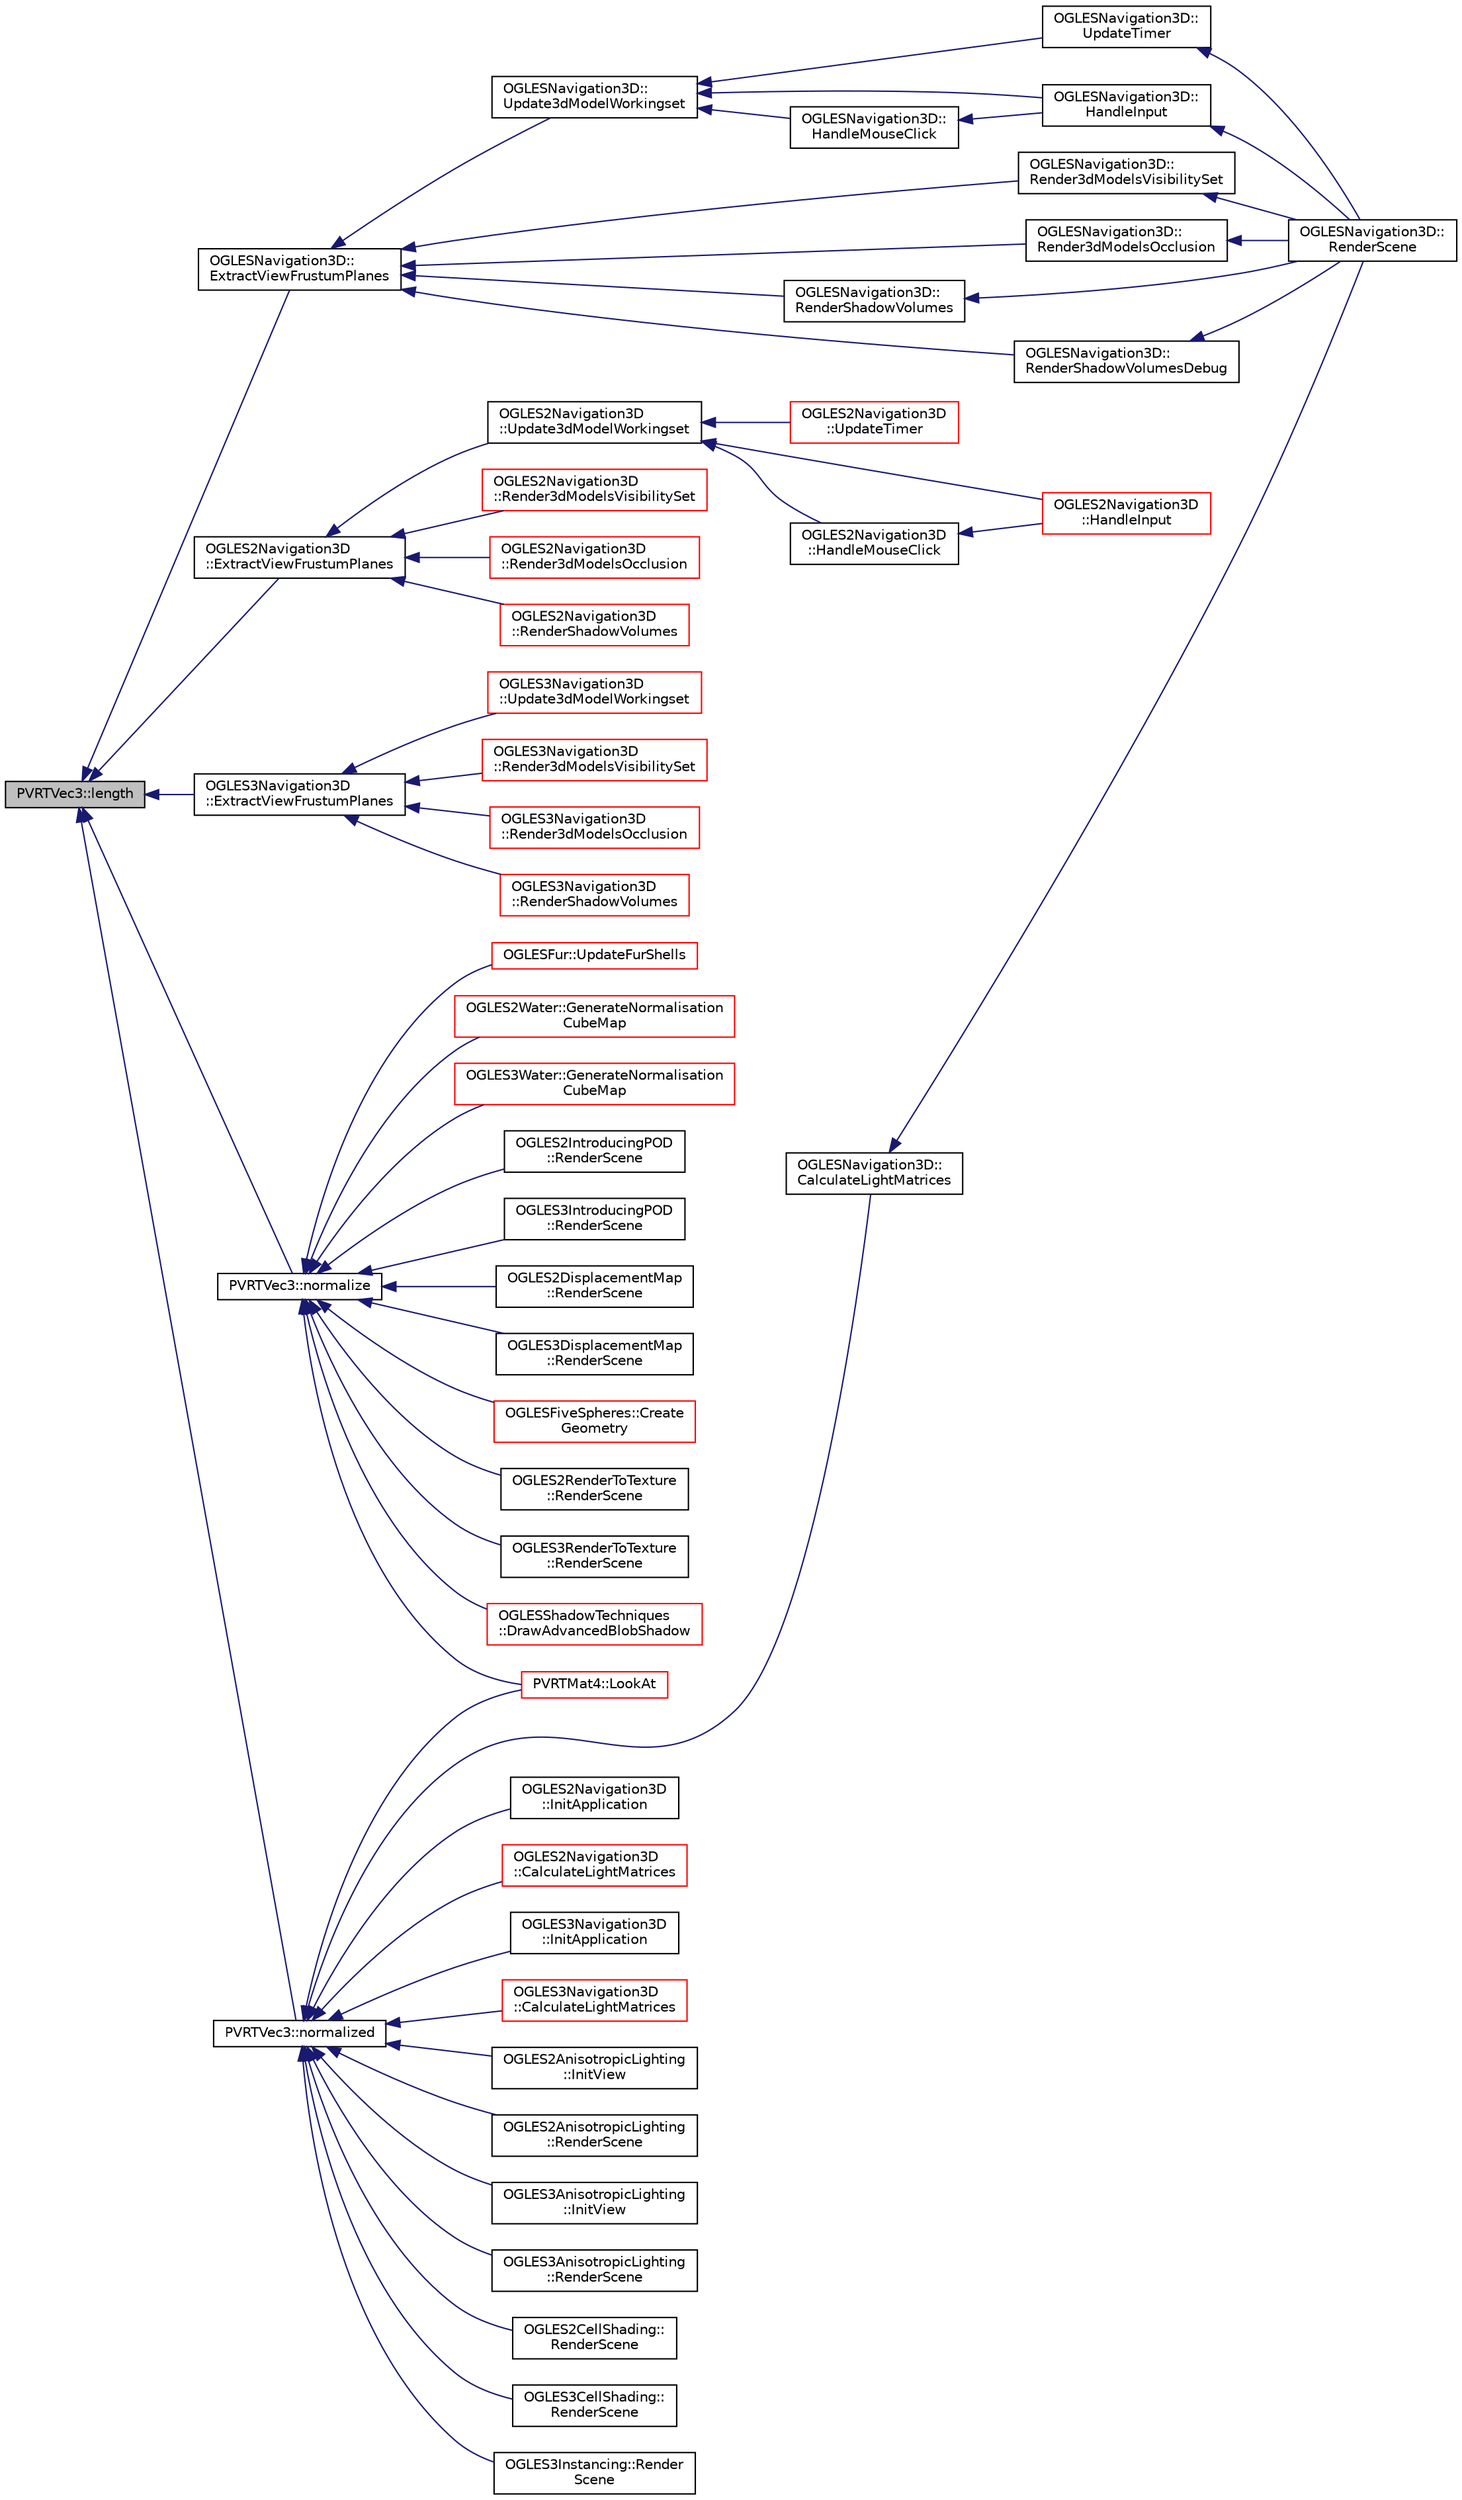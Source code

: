 digraph "PVRTVec3::length"
{
  edge [fontname="Helvetica",fontsize="10",labelfontname="Helvetica",labelfontsize="10"];
  node [fontname="Helvetica",fontsize="10",shape=record];
  rankdir="LR";
  Node1 [label="PVRTVec3::length",height=0.2,width=0.4,color="black", fillcolor="grey75", style="filled", fontcolor="black"];
  Node1 -> Node2 [dir="back",color="midnightblue",fontsize="10",style="solid",fontname="Helvetica"];
  Node2 [label="OGLESNavigation3D::\lExtractViewFrustumPlanes",height=0.2,width=0.4,color="black", fillcolor="white", style="filled",URL="$class_o_g_l_e_s_navigation3_d.html#a923584d9685806b498aab0e6f99863af"];
  Node2 -> Node3 [dir="back",color="midnightblue",fontsize="10",style="solid",fontname="Helvetica"];
  Node3 [label="OGLESNavigation3D::\lUpdate3dModelWorkingset",height=0.2,width=0.4,color="black", fillcolor="white", style="filled",URL="$class_o_g_l_e_s_navigation3_d.html#a3a81e8c4705f0a667467f0e7f92a9fe7"];
  Node3 -> Node4 [dir="back",color="midnightblue",fontsize="10",style="solid",fontname="Helvetica"];
  Node4 [label="OGLESNavigation3D::\lUpdateTimer",height=0.2,width=0.4,color="black", fillcolor="white", style="filled",URL="$class_o_g_l_e_s_navigation3_d.html#ae4146abdfd3e8d11d9c8adde9785de30"];
  Node4 -> Node5 [dir="back",color="midnightblue",fontsize="10",style="solid",fontname="Helvetica"];
  Node5 [label="OGLESNavigation3D::\lRenderScene",height=0.2,width=0.4,color="black", fillcolor="white", style="filled",URL="$class_o_g_l_e_s_navigation3_d.html#a11efe99292758062efe901fb67d54f02"];
  Node3 -> Node6 [dir="back",color="midnightblue",fontsize="10",style="solid",fontname="Helvetica"];
  Node6 [label="OGLESNavigation3D::\lHandleInput",height=0.2,width=0.4,color="black", fillcolor="white", style="filled",URL="$class_o_g_l_e_s_navigation3_d.html#acf6ceaae2d7321143a5ffb2816e8e238"];
  Node6 -> Node5 [dir="back",color="midnightblue",fontsize="10",style="solid",fontname="Helvetica"];
  Node3 -> Node7 [dir="back",color="midnightblue",fontsize="10",style="solid",fontname="Helvetica"];
  Node7 [label="OGLESNavigation3D::\lHandleMouseClick",height=0.2,width=0.4,color="black", fillcolor="white", style="filled",URL="$class_o_g_l_e_s_navigation3_d.html#a23b052f7c3232ad7bfe47edb7182d58c"];
  Node7 -> Node6 [dir="back",color="midnightblue",fontsize="10",style="solid",fontname="Helvetica"];
  Node2 -> Node8 [dir="back",color="midnightblue",fontsize="10",style="solid",fontname="Helvetica"];
  Node8 [label="OGLESNavigation3D::\lRender3dModelsVisibilitySet",height=0.2,width=0.4,color="black", fillcolor="white", style="filled",URL="$class_o_g_l_e_s_navigation3_d.html#add4695b03f8ec7dda72bc9b8c99f0c60"];
  Node8 -> Node5 [dir="back",color="midnightblue",fontsize="10",style="solid",fontname="Helvetica"];
  Node2 -> Node9 [dir="back",color="midnightblue",fontsize="10",style="solid",fontname="Helvetica"];
  Node9 [label="OGLESNavigation3D::\lRender3dModelsOcclusion",height=0.2,width=0.4,color="black", fillcolor="white", style="filled",URL="$class_o_g_l_e_s_navigation3_d.html#a584fbfcc908fc94f83b9c99742446f08"];
  Node9 -> Node5 [dir="back",color="midnightblue",fontsize="10",style="solid",fontname="Helvetica"];
  Node2 -> Node10 [dir="back",color="midnightblue",fontsize="10",style="solid",fontname="Helvetica"];
  Node10 [label="OGLESNavigation3D::\lRenderShadowVolumes",height=0.2,width=0.4,color="black", fillcolor="white", style="filled",URL="$class_o_g_l_e_s_navigation3_d.html#a49a1ff3e126015e6753d274a0aa5b493"];
  Node10 -> Node5 [dir="back",color="midnightblue",fontsize="10",style="solid",fontname="Helvetica"];
  Node2 -> Node11 [dir="back",color="midnightblue",fontsize="10",style="solid",fontname="Helvetica"];
  Node11 [label="OGLESNavigation3D::\lRenderShadowVolumesDebug",height=0.2,width=0.4,color="black", fillcolor="white", style="filled",URL="$class_o_g_l_e_s_navigation3_d.html#a0728631d47c1e99afbdd6bc2796dafcd"];
  Node11 -> Node5 [dir="back",color="midnightblue",fontsize="10",style="solid",fontname="Helvetica"];
  Node1 -> Node12 [dir="back",color="midnightblue",fontsize="10",style="solid",fontname="Helvetica"];
  Node12 [label="OGLES2Navigation3D\l::ExtractViewFrustumPlanes",height=0.2,width=0.4,color="black", fillcolor="white", style="filled",URL="$class_o_g_l_e_s2_navigation3_d.html#a918a2c109fc1f766e1e522c865f90810"];
  Node12 -> Node13 [dir="back",color="midnightblue",fontsize="10",style="solid",fontname="Helvetica"];
  Node13 [label="OGLES2Navigation3D\l::Update3dModelWorkingset",height=0.2,width=0.4,color="black", fillcolor="white", style="filled",URL="$class_o_g_l_e_s2_navigation3_d.html#a6a9cbcb7c66715671b07c368d8e711ad"];
  Node13 -> Node14 [dir="back",color="midnightblue",fontsize="10",style="solid",fontname="Helvetica"];
  Node14 [label="OGLES2Navigation3D\l::UpdateTimer",height=0.2,width=0.4,color="red", fillcolor="white", style="filled",URL="$class_o_g_l_e_s2_navigation3_d.html#aa97dace7d66a2c9106df4c9062a6d9b3"];
  Node13 -> Node15 [dir="back",color="midnightblue",fontsize="10",style="solid",fontname="Helvetica"];
  Node15 [label="OGLES2Navigation3D\l::HandleInput",height=0.2,width=0.4,color="red", fillcolor="white", style="filled",URL="$class_o_g_l_e_s2_navigation3_d.html#aca85aa7b6359cb7d73170ee838ac07d5"];
  Node13 -> Node16 [dir="back",color="midnightblue",fontsize="10",style="solid",fontname="Helvetica"];
  Node16 [label="OGLES2Navigation3D\l::HandleMouseClick",height=0.2,width=0.4,color="black", fillcolor="white", style="filled",URL="$class_o_g_l_e_s2_navigation3_d.html#a0030f4d90c3627df6bc58b3c28a274cd"];
  Node16 -> Node15 [dir="back",color="midnightblue",fontsize="10",style="solid",fontname="Helvetica"];
  Node12 -> Node17 [dir="back",color="midnightblue",fontsize="10",style="solid",fontname="Helvetica"];
  Node17 [label="OGLES2Navigation3D\l::Render3dModelsVisibilitySet",height=0.2,width=0.4,color="red", fillcolor="white", style="filled",URL="$class_o_g_l_e_s2_navigation3_d.html#a1db092adebafab401f631bb02d97fb0c"];
  Node12 -> Node18 [dir="back",color="midnightblue",fontsize="10",style="solid",fontname="Helvetica"];
  Node18 [label="OGLES2Navigation3D\l::Render3dModelsOcclusion",height=0.2,width=0.4,color="red", fillcolor="white", style="filled",URL="$class_o_g_l_e_s2_navigation3_d.html#a7903548f34f6197d49be525b7ae0a34a"];
  Node12 -> Node19 [dir="back",color="midnightblue",fontsize="10",style="solid",fontname="Helvetica"];
  Node19 [label="OGLES2Navigation3D\l::RenderShadowVolumes",height=0.2,width=0.4,color="red", fillcolor="white", style="filled",URL="$class_o_g_l_e_s2_navigation3_d.html#acdf2912b3ecb62c1ce4532cfdac9c44a"];
  Node1 -> Node20 [dir="back",color="midnightblue",fontsize="10",style="solid",fontname="Helvetica"];
  Node20 [label="OGLES3Navigation3D\l::ExtractViewFrustumPlanes",height=0.2,width=0.4,color="black", fillcolor="white", style="filled",URL="$class_o_g_l_e_s3_navigation3_d.html#a4dc86685e13d0539e2c4fc742726feef"];
  Node20 -> Node21 [dir="back",color="midnightblue",fontsize="10",style="solid",fontname="Helvetica"];
  Node21 [label="OGLES3Navigation3D\l::Update3dModelWorkingset",height=0.2,width=0.4,color="red", fillcolor="white", style="filled",URL="$class_o_g_l_e_s3_navigation3_d.html#acf18caba59cc7f109c1120f4d778184c"];
  Node20 -> Node22 [dir="back",color="midnightblue",fontsize="10",style="solid",fontname="Helvetica"];
  Node22 [label="OGLES3Navigation3D\l::Render3dModelsVisibilitySet",height=0.2,width=0.4,color="red", fillcolor="white", style="filled",URL="$class_o_g_l_e_s3_navigation3_d.html#a41b0a44693eff9264a7ffe49f324d227"];
  Node20 -> Node23 [dir="back",color="midnightblue",fontsize="10",style="solid",fontname="Helvetica"];
  Node23 [label="OGLES3Navigation3D\l::Render3dModelsOcclusion",height=0.2,width=0.4,color="red", fillcolor="white", style="filled",URL="$class_o_g_l_e_s3_navigation3_d.html#ab52b6a6f66d5737e7650f8f9ace92a94"];
  Node20 -> Node24 [dir="back",color="midnightblue",fontsize="10",style="solid",fontname="Helvetica"];
  Node24 [label="OGLES3Navigation3D\l::RenderShadowVolumes",height=0.2,width=0.4,color="red", fillcolor="white", style="filled",URL="$class_o_g_l_e_s3_navigation3_d.html#a1f82d9db4ce9aece4d440ef4ebf52075"];
  Node1 -> Node25 [dir="back",color="midnightblue",fontsize="10",style="solid",fontname="Helvetica"];
  Node25 [label="PVRTVec3::normalize",height=0.2,width=0.4,color="black", fillcolor="white", style="filled",URL="$struct_p_v_r_t_vec3.html#a18fbcf5025ed7c64bb00ba27f94302a4",tooltip="normalizes the vector "];
  Node25 -> Node26 [dir="back",color="midnightblue",fontsize="10",style="solid",fontname="Helvetica"];
  Node26 [label="OGLESFur::UpdateFurShells",height=0.2,width=0.4,color="red", fillcolor="white", style="filled",URL="$class_o_g_l_e_s_fur.html#ad3d714cf662a206a39d9f081fe400438"];
  Node25 -> Node27 [dir="back",color="midnightblue",fontsize="10",style="solid",fontname="Helvetica"];
  Node27 [label="OGLES2Water::GenerateNormalisation\lCubeMap",height=0.2,width=0.4,color="red", fillcolor="white", style="filled",URL="$class_o_g_l_e_s2_water.html#a047f8a1f813b317b9538b9b292f03caf"];
  Node25 -> Node28 [dir="back",color="midnightblue",fontsize="10",style="solid",fontname="Helvetica"];
  Node28 [label="OGLES3Water::GenerateNormalisation\lCubeMap",height=0.2,width=0.4,color="red", fillcolor="white", style="filled",URL="$class_o_g_l_e_s3_water.html#ac40713cf3212cd1fefc6373e3a57b3e4"];
  Node25 -> Node29 [dir="back",color="midnightblue",fontsize="10",style="solid",fontname="Helvetica"];
  Node29 [label="OGLES2IntroducingPOD\l::RenderScene",height=0.2,width=0.4,color="black", fillcolor="white", style="filled",URL="$class_o_g_l_e_s2_introducing_p_o_d.html#aaba65154e5c3b890a80be26c0a3d3b42"];
  Node25 -> Node30 [dir="back",color="midnightblue",fontsize="10",style="solid",fontname="Helvetica"];
  Node30 [label="OGLES3IntroducingPOD\l::RenderScene",height=0.2,width=0.4,color="black", fillcolor="white", style="filled",URL="$class_o_g_l_e_s3_introducing_p_o_d.html#a7a23ded9eef171ef22f19791060fb87d"];
  Node25 -> Node31 [dir="back",color="midnightblue",fontsize="10",style="solid",fontname="Helvetica"];
  Node31 [label="OGLES2DisplacementMap\l::RenderScene",height=0.2,width=0.4,color="black", fillcolor="white", style="filled",URL="$class_o_g_l_e_s2_displacement_map.html#a32ad71c4b07fbc0bbbb802c14acd0c11"];
  Node25 -> Node32 [dir="back",color="midnightblue",fontsize="10",style="solid",fontname="Helvetica"];
  Node32 [label="OGLES3DisplacementMap\l::RenderScene",height=0.2,width=0.4,color="black", fillcolor="white", style="filled",URL="$class_o_g_l_e_s3_displacement_map.html#af2b5dede7fb0345dedfe1e3e87fbf7a7"];
  Node25 -> Node33 [dir="back",color="midnightblue",fontsize="10",style="solid",fontname="Helvetica"];
  Node33 [label="OGLESFiveSpheres::Create\lGeometry",height=0.2,width=0.4,color="red", fillcolor="white", style="filled",URL="$class_o_g_l_e_s_five_spheres.html#a0f24b7aaca535643c9a5b7e060ab99d8"];
  Node25 -> Node34 [dir="back",color="midnightblue",fontsize="10",style="solid",fontname="Helvetica"];
  Node34 [label="OGLES2RenderToTexture\l::RenderScene",height=0.2,width=0.4,color="black", fillcolor="white", style="filled",URL="$class_o_g_l_e_s2_render_to_texture.html#a62cd9e0f34be9eec8f8a7ad459e71582"];
  Node25 -> Node35 [dir="back",color="midnightblue",fontsize="10",style="solid",fontname="Helvetica"];
  Node35 [label="OGLES3RenderToTexture\l::RenderScene",height=0.2,width=0.4,color="black", fillcolor="white", style="filled",URL="$class_o_g_l_e_s3_render_to_texture.html#a4e1295869c4970d3afeae9fac0d41aa9"];
  Node25 -> Node36 [dir="back",color="midnightblue",fontsize="10",style="solid",fontname="Helvetica"];
  Node36 [label="OGLESShadowTechniques\l::DrawAdvancedBlobShadow",height=0.2,width=0.4,color="red", fillcolor="white", style="filled",URL="$class_o_g_l_e_s_shadow_techniques.html#abfdaa3e798a8f3844cf8326941dad8c8"];
  Node25 -> Node37 [dir="back",color="midnightblue",fontsize="10",style="solid",fontname="Helvetica"];
  Node37 [label="PVRTMat4::LookAt",height=0.2,width=0.4,color="red", fillcolor="white", style="filled",URL="$struct_p_v_r_t_mat4.html#a499e05ac090b56a6c9478b254d68cab5",tooltip="Create a look-at view matrix. "];
  Node1 -> Node38 [dir="back",color="midnightblue",fontsize="10",style="solid",fontname="Helvetica"];
  Node38 [label="PVRTVec3::normalized",height=0.2,width=0.4,color="black", fillcolor="white", style="filled",URL="$struct_p_v_r_t_vec3.html#ac5c54e180c246587037d2f7fa2c4d12d",tooltip="returns a normalized vector of the same direction as this vector "];
  Node38 -> Node39 [dir="back",color="midnightblue",fontsize="10",style="solid",fontname="Helvetica"];
  Node39 [label="OGLESNavigation3D::\lCalculateLightMatrices",height=0.2,width=0.4,color="black", fillcolor="white", style="filled",URL="$class_o_g_l_e_s_navigation3_d.html#a6787ae94d6e0e7d8e1fdf049d19329ad"];
  Node39 -> Node5 [dir="back",color="midnightblue",fontsize="10",style="solid",fontname="Helvetica"];
  Node38 -> Node40 [dir="back",color="midnightblue",fontsize="10",style="solid",fontname="Helvetica"];
  Node40 [label="OGLES2Navigation3D\l::InitApplication",height=0.2,width=0.4,color="black", fillcolor="white", style="filled",URL="$class_o_g_l_e_s2_navigation3_d.html#a3ebe1153920f498bae64a995c38c7cdd"];
  Node38 -> Node41 [dir="back",color="midnightblue",fontsize="10",style="solid",fontname="Helvetica"];
  Node41 [label="OGLES2Navigation3D\l::CalculateLightMatrices",height=0.2,width=0.4,color="red", fillcolor="white", style="filled",URL="$class_o_g_l_e_s2_navigation3_d.html#aa020af54def2942c654dc393a29bf2df"];
  Node38 -> Node42 [dir="back",color="midnightblue",fontsize="10",style="solid",fontname="Helvetica"];
  Node42 [label="OGLES3Navigation3D\l::InitApplication",height=0.2,width=0.4,color="black", fillcolor="white", style="filled",URL="$class_o_g_l_e_s3_navigation3_d.html#ac66ab3a2968012e92bbe5aee00a88632"];
  Node38 -> Node43 [dir="back",color="midnightblue",fontsize="10",style="solid",fontname="Helvetica"];
  Node43 [label="OGLES3Navigation3D\l::CalculateLightMatrices",height=0.2,width=0.4,color="red", fillcolor="white", style="filled",URL="$class_o_g_l_e_s3_navigation3_d.html#ae076550e9de57c638a68570b20e79390"];
  Node38 -> Node44 [dir="back",color="midnightblue",fontsize="10",style="solid",fontname="Helvetica"];
  Node44 [label="OGLES2AnisotropicLighting\l::InitView",height=0.2,width=0.4,color="black", fillcolor="white", style="filled",URL="$class_o_g_l_e_s2_anisotropic_lighting.html#a6e5c65cd35c6a2fb74f1a04b68ecccf0"];
  Node38 -> Node45 [dir="back",color="midnightblue",fontsize="10",style="solid",fontname="Helvetica"];
  Node45 [label="OGLES2AnisotropicLighting\l::RenderScene",height=0.2,width=0.4,color="black", fillcolor="white", style="filled",URL="$class_o_g_l_e_s2_anisotropic_lighting.html#aca930a4b45c60b08e6f02acf0ed4436d"];
  Node38 -> Node46 [dir="back",color="midnightblue",fontsize="10",style="solid",fontname="Helvetica"];
  Node46 [label="OGLES3AnisotropicLighting\l::InitView",height=0.2,width=0.4,color="black", fillcolor="white", style="filled",URL="$class_o_g_l_e_s3_anisotropic_lighting.html#a48a255b40b2b6196d2beae43366595e4"];
  Node38 -> Node47 [dir="back",color="midnightblue",fontsize="10",style="solid",fontname="Helvetica"];
  Node47 [label="OGLES3AnisotropicLighting\l::RenderScene",height=0.2,width=0.4,color="black", fillcolor="white", style="filled",URL="$class_o_g_l_e_s3_anisotropic_lighting.html#a6f7f2e49026f9456ab0d0019d5824354"];
  Node38 -> Node48 [dir="back",color="midnightblue",fontsize="10",style="solid",fontname="Helvetica"];
  Node48 [label="OGLES2CellShading::\lRenderScene",height=0.2,width=0.4,color="black", fillcolor="white", style="filled",URL="$class_o_g_l_e_s2_cell_shading.html#a3d739582b1099ed60b30a953b616f5ac"];
  Node38 -> Node49 [dir="back",color="midnightblue",fontsize="10",style="solid",fontname="Helvetica"];
  Node49 [label="OGLES3CellShading::\lRenderScene",height=0.2,width=0.4,color="black", fillcolor="white", style="filled",URL="$class_o_g_l_e_s3_cell_shading.html#a7de6eef1ea1d4861a8b7cebb1aac6a57"];
  Node38 -> Node50 [dir="back",color="midnightblue",fontsize="10",style="solid",fontname="Helvetica"];
  Node50 [label="OGLES3Instancing::Render\lScene",height=0.2,width=0.4,color="black", fillcolor="white", style="filled",URL="$class_o_g_l_e_s3_instancing.html#aac87b19c8dcf9d0cd530eef9496c8a41"];
  Node38 -> Node37 [dir="back",color="midnightblue",fontsize="10",style="solid",fontname="Helvetica"];
}
